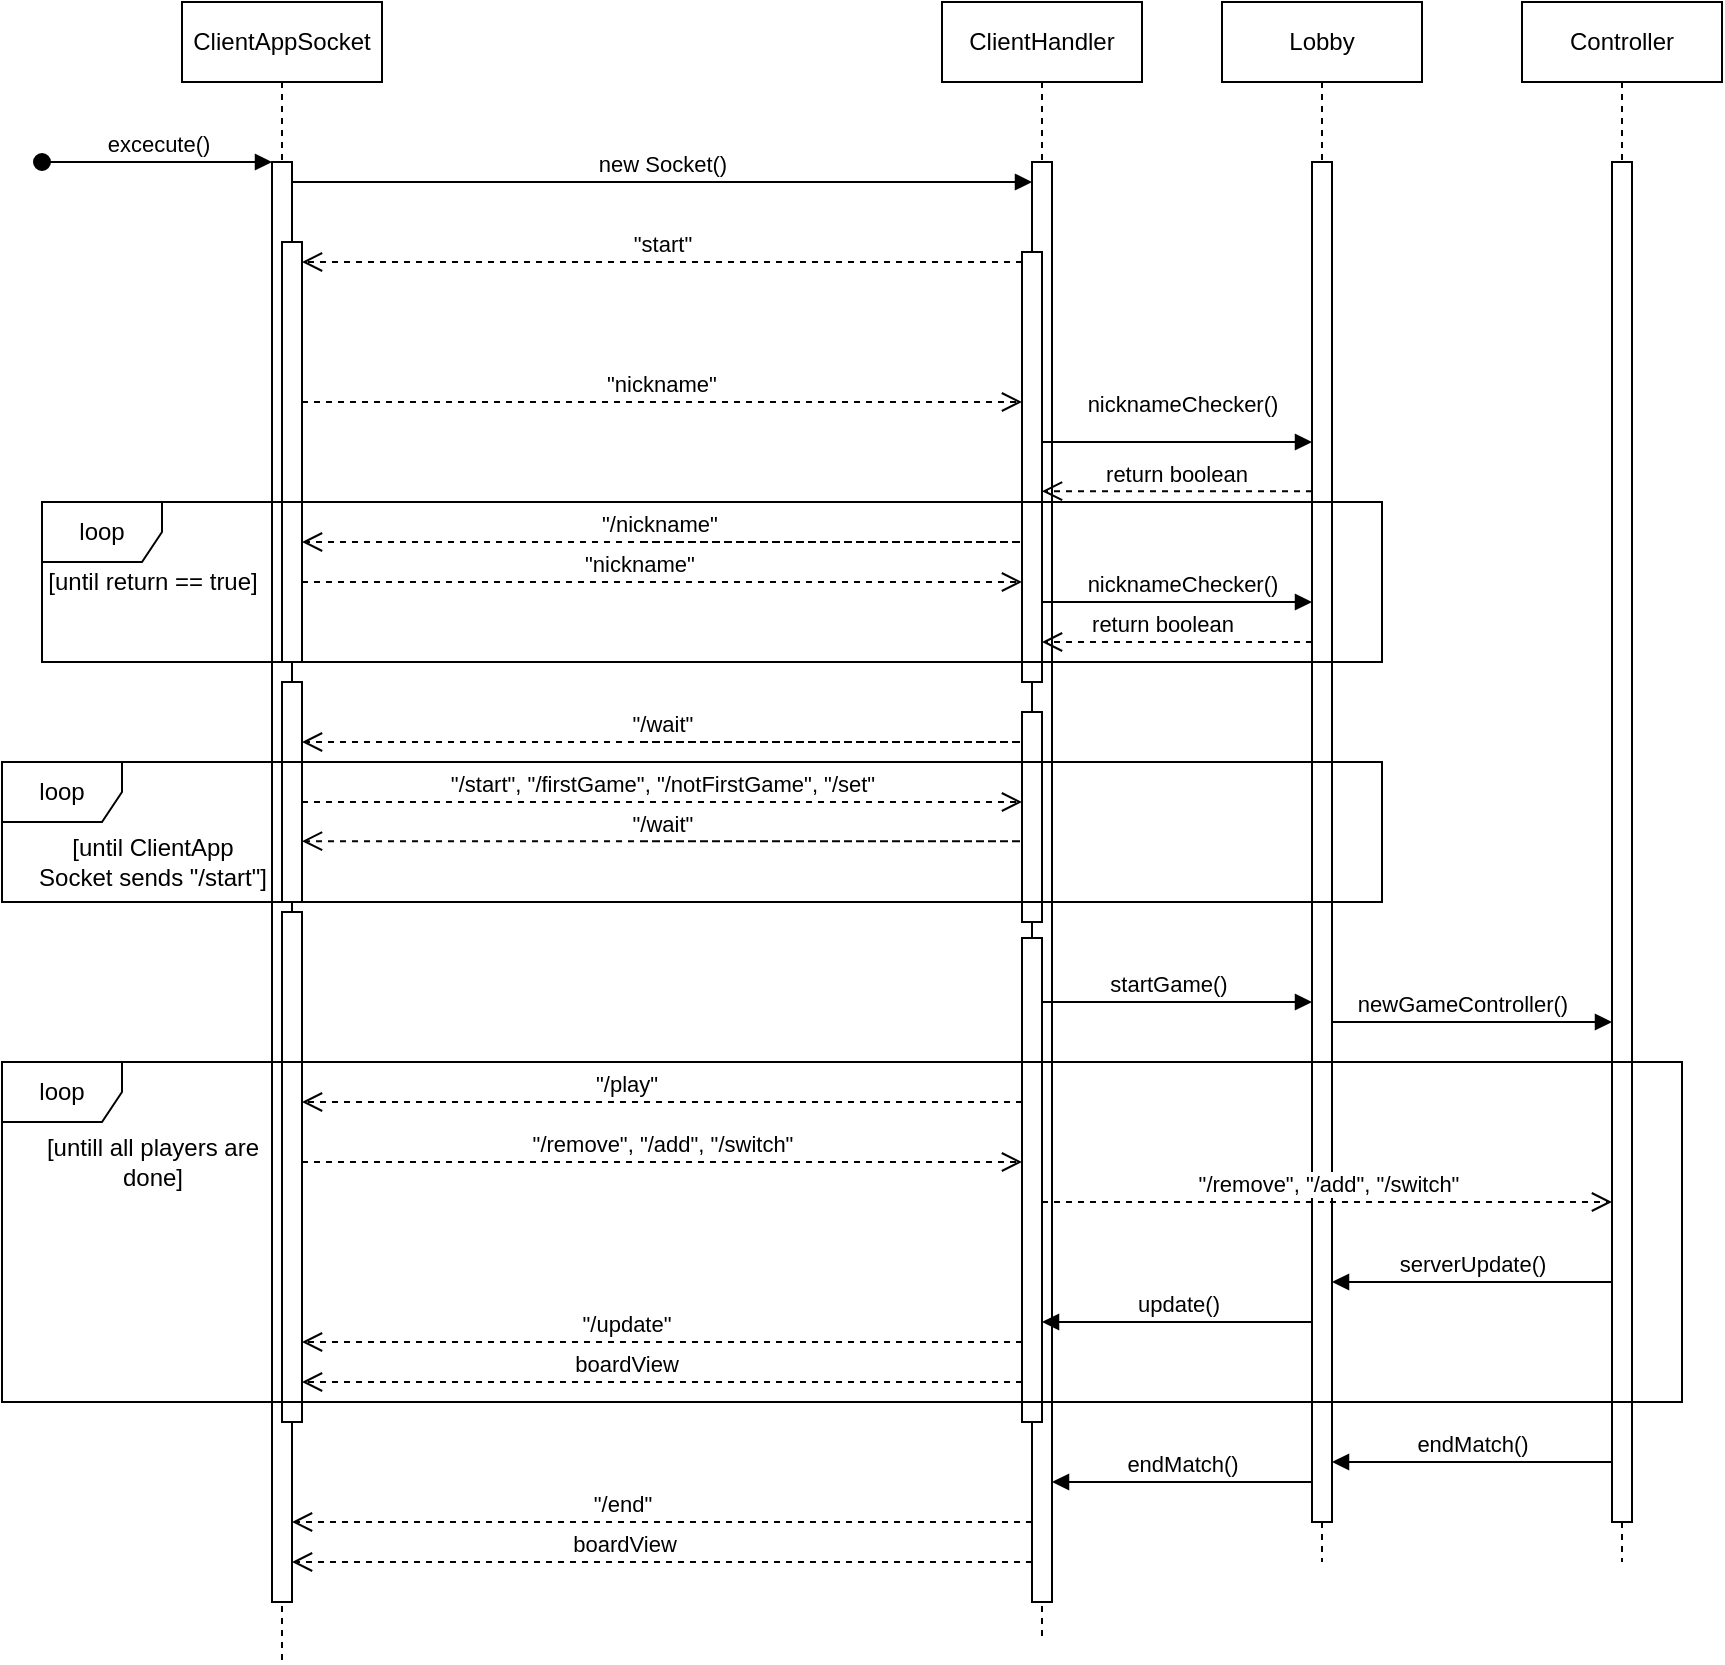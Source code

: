 <mxfile version="21.4.0">
  <diagram name="Page-1" id="2YBvvXClWsGukQMizWep">
    <mxGraphModel dx="2284" dy="888" grid="1" gridSize="10" guides="1" tooltips="1" connect="1" arrows="1" fold="1" page="1" pageScale="1" pageWidth="850" pageHeight="1100" math="0" shadow="0">
      <root>
        <mxCell id="0" />
        <mxCell id="1" parent="0" />
        <mxCell id="8cJoLweVhxQouU0fmZG0-22" value="&quot;/play&quot;" style="html=1;verticalAlign=bottom;endArrow=open;dashed=1;endSize=8;edgeStyle=elbowEdgeStyle;elbow=vertical;curved=0;rounded=0;" parent="1" source="8cJoLweVhxQouU0fmZG0-24" target="8cJoLweVhxQouU0fmZG0-23" edge="1">
          <mxGeometry x="0.1" relative="1" as="geometry">
            <mxPoint x="65" y="510" as="targetPoint" />
            <Array as="points">
              <mxPoint x="270" y="580" />
              <mxPoint x="210" y="530" />
              <mxPoint x="150" y="550" />
              <mxPoint x="430" y="510" />
            </Array>
            <mxPoint x="420" y="510" as="sourcePoint" />
            <mxPoint as="offset" />
          </mxGeometry>
        </mxCell>
        <mxCell id="aM9ryv3xv72pqoxQDRHE-1" value="ClientAppSocket" style="shape=umlLifeline;perimeter=lifelinePerimeter;whiteSpace=wrap;html=1;container=0;dropTarget=0;collapsible=0;recursiveResize=0;outlineConnect=0;portConstraint=eastwest;newEdgeStyle={&quot;edgeStyle&quot;:&quot;elbowEdgeStyle&quot;,&quot;elbow&quot;:&quot;vertical&quot;,&quot;curved&quot;:0,&quot;rounded&quot;:0};" parent="1" vertex="1">
          <mxGeometry y="30" width="100" height="830" as="geometry" />
        </mxCell>
        <mxCell id="aM9ryv3xv72pqoxQDRHE-2" value="" style="html=1;points=[];perimeter=orthogonalPerimeter;outlineConnect=0;targetShapes=umlLifeline;portConstraint=eastwest;newEdgeStyle={&quot;edgeStyle&quot;:&quot;elbowEdgeStyle&quot;,&quot;elbow&quot;:&quot;vertical&quot;,&quot;curved&quot;:0,&quot;rounded&quot;:0};" parent="aM9ryv3xv72pqoxQDRHE-1" vertex="1">
          <mxGeometry x="45" y="80" width="10" height="720" as="geometry" />
        </mxCell>
        <mxCell id="aM9ryv3xv72pqoxQDRHE-3" value="excecute()" style="html=1;verticalAlign=bottom;startArrow=oval;endArrow=block;startSize=8;edgeStyle=elbowEdgeStyle;elbow=vertical;curved=0;rounded=0;" parent="aM9ryv3xv72pqoxQDRHE-1" target="aM9ryv3xv72pqoxQDRHE-2" edge="1">
          <mxGeometry relative="1" as="geometry">
            <mxPoint x="-70" y="80" as="sourcePoint" />
            <Array as="points">
              <mxPoint x="-30" y="80" />
            </Array>
          </mxGeometry>
        </mxCell>
        <mxCell id="aM9ryv3xv72pqoxQDRHE-4" value="" style="html=1;points=[];perimeter=orthogonalPerimeter;outlineConnect=0;targetShapes=umlLifeline;portConstraint=eastwest;newEdgeStyle={&quot;edgeStyle&quot;:&quot;elbowEdgeStyle&quot;,&quot;elbow&quot;:&quot;vertical&quot;,&quot;curved&quot;:0,&quot;rounded&quot;:0};" parent="aM9ryv3xv72pqoxQDRHE-1" vertex="1">
          <mxGeometry x="50" y="120" width="10" height="210" as="geometry" />
        </mxCell>
        <mxCell id="8cJoLweVhxQouU0fmZG0-16" value="" style="html=1;points=[];perimeter=orthogonalPerimeter;outlineConnect=0;targetShapes=umlLifeline;portConstraint=eastwest;newEdgeStyle={&quot;edgeStyle&quot;:&quot;elbowEdgeStyle&quot;,&quot;elbow&quot;:&quot;vertical&quot;,&quot;curved&quot;:0,&quot;rounded&quot;:0};" parent="aM9ryv3xv72pqoxQDRHE-1" vertex="1">
          <mxGeometry x="50" y="340" width="10" height="110" as="geometry" />
        </mxCell>
        <mxCell id="8cJoLweVhxQouU0fmZG0-23" value="" style="html=1;points=[];perimeter=orthogonalPerimeter;outlineConnect=0;targetShapes=umlLifeline;portConstraint=eastwest;newEdgeStyle={&quot;edgeStyle&quot;:&quot;elbowEdgeStyle&quot;,&quot;elbow&quot;:&quot;vertical&quot;,&quot;curved&quot;:0,&quot;rounded&quot;:0};" parent="aM9ryv3xv72pqoxQDRHE-1" vertex="1">
          <mxGeometry x="50" y="455" width="10" height="255" as="geometry" />
        </mxCell>
        <mxCell id="aM9ryv3xv72pqoxQDRHE-5" value="ClientHandler" style="shape=umlLifeline;perimeter=lifelinePerimeter;whiteSpace=wrap;html=1;container=0;dropTarget=0;collapsible=0;recursiveResize=0;outlineConnect=0;portConstraint=eastwest;newEdgeStyle={&quot;edgeStyle&quot;:&quot;elbowEdgeStyle&quot;,&quot;elbow&quot;:&quot;vertical&quot;,&quot;curved&quot;:0,&quot;rounded&quot;:0};" parent="1" vertex="1">
          <mxGeometry x="380" y="30" width="100" height="820" as="geometry" />
        </mxCell>
        <mxCell id="aM9ryv3xv72pqoxQDRHE-6" value="" style="html=1;points=[];perimeter=orthogonalPerimeter;outlineConnect=0;targetShapes=umlLifeline;portConstraint=eastwest;newEdgeStyle={&quot;edgeStyle&quot;:&quot;elbowEdgeStyle&quot;,&quot;elbow&quot;:&quot;vertical&quot;,&quot;curved&quot;:0,&quot;rounded&quot;:0};" parent="aM9ryv3xv72pqoxQDRHE-5" vertex="1">
          <mxGeometry x="45" y="80" width="10" height="720" as="geometry" />
        </mxCell>
        <mxCell id="8cJoLweVhxQouU0fmZG0-4" value="" style="html=1;points=[];perimeter=orthogonalPerimeter;outlineConnect=0;targetShapes=umlLifeline;portConstraint=eastwest;newEdgeStyle={&quot;edgeStyle&quot;:&quot;elbowEdgeStyle&quot;,&quot;elbow&quot;:&quot;vertical&quot;,&quot;curved&quot;:0,&quot;rounded&quot;:0};" parent="aM9ryv3xv72pqoxQDRHE-5" vertex="1">
          <mxGeometry x="40" y="125" width="10" height="215" as="geometry" />
        </mxCell>
        <mxCell id="8cJoLweVhxQouU0fmZG0-15" value="" style="html=1;points=[];perimeter=orthogonalPerimeter;outlineConnect=0;targetShapes=umlLifeline;portConstraint=eastwest;newEdgeStyle={&quot;edgeStyle&quot;:&quot;elbowEdgeStyle&quot;,&quot;elbow&quot;:&quot;vertical&quot;,&quot;curved&quot;:0,&quot;rounded&quot;:0};" parent="aM9ryv3xv72pqoxQDRHE-5" vertex="1">
          <mxGeometry x="40" y="355" width="10" height="105" as="geometry" />
        </mxCell>
        <mxCell id="8cJoLweVhxQouU0fmZG0-24" value="" style="html=1;points=[];perimeter=orthogonalPerimeter;outlineConnect=0;targetShapes=umlLifeline;portConstraint=eastwest;newEdgeStyle={&quot;edgeStyle&quot;:&quot;elbowEdgeStyle&quot;,&quot;elbow&quot;:&quot;vertical&quot;,&quot;curved&quot;:0,&quot;rounded&quot;:0};" parent="aM9ryv3xv72pqoxQDRHE-5" vertex="1">
          <mxGeometry x="40" y="468" width="10" height="242" as="geometry" />
        </mxCell>
        <mxCell id="aM9ryv3xv72pqoxQDRHE-7" value="new Socket()" style="html=1;verticalAlign=bottom;endArrow=block;edgeStyle=elbowEdgeStyle;elbow=vertical;curved=0;rounded=0;" parent="1" source="aM9ryv3xv72pqoxQDRHE-2" target="aM9ryv3xv72pqoxQDRHE-6" edge="1">
          <mxGeometry relative="1" as="geometry">
            <mxPoint x="195" y="130" as="sourcePoint" />
            <Array as="points">
              <mxPoint x="180" y="120" />
            </Array>
            <mxPoint as="offset" />
          </mxGeometry>
        </mxCell>
        <mxCell id="aM9ryv3xv72pqoxQDRHE-10" value="&quot;nickname&quot;&amp;nbsp;" style="html=1;verticalAlign=bottom;endArrow=open;dashed=1;endSize=8;edgeStyle=elbowEdgeStyle;elbow=vertical;curved=0;rounded=0;" parent="1" source="aM9ryv3xv72pqoxQDRHE-4" edge="1">
          <mxGeometry x="0.004" relative="1" as="geometry">
            <mxPoint x="420" y="230" as="targetPoint" />
            <Array as="points">
              <mxPoint x="180" y="230" />
            </Array>
            <mxPoint as="offset" />
          </mxGeometry>
        </mxCell>
        <mxCell id="8cJoLweVhxQouU0fmZG0-1" value="Controller" style="shape=umlLifeline;perimeter=lifelinePerimeter;whiteSpace=wrap;html=1;container=0;dropTarget=0;collapsible=0;recursiveResize=0;outlineConnect=0;portConstraint=eastwest;newEdgeStyle={&quot;edgeStyle&quot;:&quot;elbowEdgeStyle&quot;,&quot;elbow&quot;:&quot;vertical&quot;,&quot;curved&quot;:0,&quot;rounded&quot;:0};" parent="1" vertex="1">
          <mxGeometry x="670" y="30" width="100" height="780" as="geometry" />
        </mxCell>
        <mxCell id="8cJoLweVhxQouU0fmZG0-2" value="" style="html=1;points=[];perimeter=orthogonalPerimeter;outlineConnect=0;targetShapes=umlLifeline;portConstraint=eastwest;newEdgeStyle={&quot;edgeStyle&quot;:&quot;elbowEdgeStyle&quot;,&quot;elbow&quot;:&quot;vertical&quot;,&quot;curved&quot;:0,&quot;rounded&quot;:0};" parent="8cJoLweVhxQouU0fmZG0-1" vertex="1">
          <mxGeometry x="45" y="80" width="10" height="680" as="geometry" />
        </mxCell>
        <mxCell id="8cJoLweVhxQouU0fmZG0-3" value="&quot;start&quot;" style="html=1;verticalAlign=bottom;endArrow=open;dashed=1;endSize=8;edgeStyle=elbowEdgeStyle;elbow=vertical;curved=0;rounded=0;" parent="1" target="aM9ryv3xv72pqoxQDRHE-4" edge="1">
          <mxGeometry relative="1" as="geometry">
            <mxPoint x="100" y="160" as="targetPoint" />
            <Array as="points">
              <mxPoint x="195" y="160" />
            </Array>
            <mxPoint x="420" y="160" as="sourcePoint" />
          </mxGeometry>
        </mxCell>
        <mxCell id="8cJoLweVhxQouU0fmZG0-5" value="Lobby" style="shape=umlLifeline;perimeter=lifelinePerimeter;whiteSpace=wrap;html=1;container=0;dropTarget=0;collapsible=0;recursiveResize=0;outlineConnect=0;portConstraint=eastwest;newEdgeStyle={&quot;edgeStyle&quot;:&quot;elbowEdgeStyle&quot;,&quot;elbow&quot;:&quot;vertical&quot;,&quot;curved&quot;:0,&quot;rounded&quot;:0};" parent="1" vertex="1">
          <mxGeometry x="520" y="30" width="100" height="780" as="geometry" />
        </mxCell>
        <mxCell id="8cJoLweVhxQouU0fmZG0-6" value="" style="html=1;points=[];perimeter=orthogonalPerimeter;outlineConnect=0;targetShapes=umlLifeline;portConstraint=eastwest;newEdgeStyle={&quot;edgeStyle&quot;:&quot;elbowEdgeStyle&quot;,&quot;elbow&quot;:&quot;vertical&quot;,&quot;curved&quot;:0,&quot;rounded&quot;:0};" parent="8cJoLweVhxQouU0fmZG0-5" vertex="1">
          <mxGeometry x="45" y="80" width="10" height="680" as="geometry" />
        </mxCell>
        <mxCell id="8cJoLweVhxQouU0fmZG0-7" value="nicknameChecker()" style="html=1;verticalAlign=bottom;endArrow=block;edgeStyle=elbowEdgeStyle;elbow=vertical;curved=0;rounded=0;" parent="1" target="8cJoLweVhxQouU0fmZG0-6" edge="1">
          <mxGeometry x="0.395" y="10" relative="1" as="geometry">
            <mxPoint x="430" y="170" as="sourcePoint" />
            <Array as="points">
              <mxPoint x="480" y="250" />
              <mxPoint x="460" y="300" />
              <mxPoint x="480" y="170" />
              <mxPoint x="550" y="170" />
            </Array>
            <mxPoint x="795" y="170" as="targetPoint" />
            <mxPoint as="offset" />
          </mxGeometry>
        </mxCell>
        <mxCell id="8cJoLweVhxQouU0fmZG0-8" value="nicknameChecker()" style="html=1;verticalAlign=bottom;endArrow=block;edgeStyle=elbowEdgeStyle;elbow=vertical;curved=0;rounded=0;" parent="1" target="8cJoLweVhxQouU0fmZG0-6" edge="1">
          <mxGeometry x="0.447" relative="1" as="geometry">
            <mxPoint x="430" y="230" as="sourcePoint" />
            <Array as="points">
              <mxPoint x="470" y="330" />
              <mxPoint x="480" y="320" />
              <mxPoint x="480" y="360" />
            </Array>
            <mxPoint x="560" y="230" as="targetPoint" />
            <mxPoint as="offset" />
          </mxGeometry>
        </mxCell>
        <mxCell id="8cJoLweVhxQouU0fmZG0-9" value="&quot;nickname&quot;&amp;nbsp;" style="html=1;verticalAlign=bottom;endArrow=open;dashed=1;endSize=8;edgeStyle=elbowEdgeStyle;elbow=vertical;curved=0;rounded=0;" parent="1" edge="1">
          <mxGeometry x="-0.056" relative="1" as="geometry">
            <mxPoint x="420" y="320" as="targetPoint" />
            <Array as="points">
              <mxPoint x="180" y="320" />
            </Array>
            <mxPoint x="60" y="320" as="sourcePoint" />
            <mxPoint as="offset" />
          </mxGeometry>
        </mxCell>
        <mxCell id="8cJoLweVhxQouU0fmZG0-10" value="&quot;/nickname&quot;&amp;nbsp;" style="html=1;verticalAlign=bottom;endArrow=open;dashed=1;endSize=8;edgeStyle=elbowEdgeStyle;elbow=vertical;curved=0;rounded=0;" parent="1" edge="1">
          <mxGeometry x="0.347" relative="1" as="geometry">
            <mxPoint x="60" y="300" as="targetPoint" />
            <Array as="points">
              <mxPoint x="420" y="300" />
            </Array>
            <mxPoint x="230" y="300" as="sourcePoint" />
            <mxPoint as="offset" />
          </mxGeometry>
        </mxCell>
        <mxCell id="8cJoLweVhxQouU0fmZG0-11" value="return boolean" style="html=1;verticalAlign=bottom;endArrow=open;dashed=1;endSize=8;edgeStyle=elbowEdgeStyle;elbow=vertical;curved=0;rounded=0;" parent="1" edge="1">
          <mxGeometry x="0.004" relative="1" as="geometry">
            <mxPoint x="430" y="274.6" as="targetPoint" />
            <Array as="points">
              <mxPoint x="520" y="274.6" />
              <mxPoint x="190" y="244.6" />
            </Array>
            <mxPoint x="565" y="274.6" as="sourcePoint" />
            <mxPoint as="offset" />
          </mxGeometry>
        </mxCell>
        <mxCell id="8cJoLweVhxQouU0fmZG0-12" value="loop" style="shape=umlFrame;whiteSpace=wrap;html=1;pointerEvents=0;" parent="1" vertex="1">
          <mxGeometry x="-70" y="280" width="670" height="80" as="geometry" />
        </mxCell>
        <mxCell id="8cJoLweVhxQouU0fmZG0-13" value="return boolean" style="html=1;verticalAlign=bottom;endArrow=open;dashed=1;endSize=8;edgeStyle=elbowEdgeStyle;elbow=vertical;curved=0;rounded=0;" parent="1" edge="1">
          <mxGeometry x="0.111" relative="1" as="geometry">
            <mxPoint x="430" y="350" as="targetPoint" />
            <Array as="points">
              <mxPoint x="520" y="350" />
              <mxPoint x="190" y="320" />
            </Array>
            <mxPoint x="565" y="350" as="sourcePoint" />
            <mxPoint as="offset" />
          </mxGeometry>
        </mxCell>
        <mxCell id="8cJoLweVhxQouU0fmZG0-14" value="[until return == true]" style="text;html=1;align=center;verticalAlign=middle;resizable=0;points=[];autosize=1;strokeColor=none;fillColor=none;" parent="1" vertex="1">
          <mxGeometry x="-80" y="305" width="130" height="30" as="geometry" />
        </mxCell>
        <mxCell id="8cJoLweVhxQouU0fmZG0-17" value="&quot;/wait&quot;" style="html=1;verticalAlign=bottom;endArrow=open;dashed=1;endSize=8;edgeStyle=elbowEdgeStyle;elbow=vertical;curved=0;rounded=0;" parent="1" edge="1">
          <mxGeometry x="0.347" relative="1" as="geometry">
            <mxPoint x="60" y="400" as="targetPoint" />
            <Array as="points">
              <mxPoint x="420" y="400" />
            </Array>
            <mxPoint x="230" y="400" as="sourcePoint" />
            <mxPoint as="offset" />
          </mxGeometry>
        </mxCell>
        <mxCell id="8cJoLweVhxQouU0fmZG0-18" value="loop" style="shape=umlFrame;whiteSpace=wrap;html=1;pointerEvents=0;" parent="1" vertex="1">
          <mxGeometry x="-90" y="410" width="690" height="70" as="geometry" />
        </mxCell>
        <mxCell id="8cJoLweVhxQouU0fmZG0-19" value="[until ClientApp&lt;br&gt;Socket sends &quot;/start&quot;]" style="text;html=1;align=center;verticalAlign=middle;resizable=0;points=[];autosize=1;strokeColor=none;fillColor=none;" parent="1" vertex="1">
          <mxGeometry x="-85" y="440" width="140" height="40" as="geometry" />
        </mxCell>
        <mxCell id="8cJoLweVhxQouU0fmZG0-20" value="&quot;/start&quot;, &quot;/firstGame&quot;, &quot;/notFirstGame&quot;, &quot;/set&quot;" style="html=1;verticalAlign=bottom;endArrow=open;dashed=1;endSize=8;edgeStyle=elbowEdgeStyle;elbow=vertical;curved=0;rounded=0;" parent="1" source="8cJoLweVhxQouU0fmZG0-16" target="8cJoLweVhxQouU0fmZG0-15" edge="1">
          <mxGeometry relative="1" as="geometry">
            <mxPoint x="340" y="590" as="targetPoint" />
            <Array as="points">
              <mxPoint x="240" y="430" />
            </Array>
            <mxPoint x="235" y="440" as="sourcePoint" />
            <mxPoint as="offset" />
          </mxGeometry>
        </mxCell>
        <mxCell id="8cJoLweVhxQouU0fmZG0-21" value="&quot;/wait&quot;" style="html=1;verticalAlign=bottom;endArrow=open;dashed=1;endSize=8;edgeStyle=elbowEdgeStyle;elbow=vertical;curved=0;rounded=0;" parent="1" edge="1">
          <mxGeometry x="0.347" relative="1" as="geometry">
            <mxPoint x="60" y="449.6" as="targetPoint" />
            <Array as="points">
              <mxPoint x="420" y="449.6" />
            </Array>
            <mxPoint x="230" y="449.6" as="sourcePoint" />
            <mxPoint as="offset" />
          </mxGeometry>
        </mxCell>
        <mxCell id="8cJoLweVhxQouU0fmZG0-26" value="loop" style="shape=umlFrame;whiteSpace=wrap;html=1;pointerEvents=0;" parent="1" vertex="1">
          <mxGeometry x="-90" y="560" width="840" height="170" as="geometry" />
        </mxCell>
        <mxCell id="8cJoLweVhxQouU0fmZG0-27" value="&quot;/remove&quot;, &quot;/add&quot;, &quot;/switch&quot;" style="html=1;verticalAlign=bottom;endArrow=open;dashed=1;endSize=8;edgeStyle=elbowEdgeStyle;elbow=vertical;curved=0;rounded=0;" parent="1" edge="1">
          <mxGeometry relative="1" as="geometry">
            <mxPoint x="420" y="610" as="targetPoint" />
            <Array as="points">
              <mxPoint x="240" y="610" />
            </Array>
            <mxPoint x="60" y="610" as="sourcePoint" />
            <mxPoint as="offset" />
          </mxGeometry>
        </mxCell>
        <mxCell id="8cJoLweVhxQouU0fmZG0-28" value="newGameController()" style="html=1;verticalAlign=bottom;endArrow=block;edgeStyle=elbowEdgeStyle;elbow=vertical;curved=0;rounded=0;" parent="1" source="8cJoLweVhxQouU0fmZG0-6" target="8cJoLweVhxQouU0fmZG0-2" edge="1">
          <mxGeometry x="-0.074" relative="1" as="geometry">
            <mxPoint x="580" y="500" as="sourcePoint" />
            <Array as="points">
              <mxPoint x="600" y="540" />
              <mxPoint x="650" y="510" />
              <mxPoint x="620" y="500" />
              <mxPoint x="630" y="490" />
              <mxPoint x="630" y="530" />
            </Array>
            <mxPoint x="715" y="500" as="targetPoint" />
            <mxPoint as="offset" />
          </mxGeometry>
        </mxCell>
        <mxCell id="8cJoLweVhxQouU0fmZG0-29" value="startGame()" style="html=1;verticalAlign=bottom;endArrow=block;edgeStyle=elbowEdgeStyle;elbow=vertical;curved=0;rounded=0;" parent="1" source="8cJoLweVhxQouU0fmZG0-24" target="8cJoLweVhxQouU0fmZG0-6" edge="1">
          <mxGeometry x="-0.071" relative="1" as="geometry">
            <mxPoint x="425" y="530" as="sourcePoint" />
            <Array as="points">
              <mxPoint x="450" y="530" />
              <mxPoint x="500" y="500" />
              <mxPoint x="470" y="490" />
              <mxPoint x="480" y="480" />
              <mxPoint x="480" y="520" />
            </Array>
            <mxPoint x="565" y="530" as="targetPoint" />
            <mxPoint as="offset" />
          </mxGeometry>
        </mxCell>
        <mxCell id="8cJoLweVhxQouU0fmZG0-30" value="&quot;/remove&quot;, &quot;/add&quot;, &quot;/switch&quot;" style="html=1;verticalAlign=bottom;endArrow=open;dashed=1;endSize=8;edgeStyle=elbowEdgeStyle;elbow=vertical;curved=0;rounded=0;" parent="1" target="8cJoLweVhxQouU0fmZG0-2" edge="1">
          <mxGeometry relative="1" as="geometry">
            <mxPoint x="790" y="630" as="targetPoint" />
            <Array as="points">
              <mxPoint x="610" y="630" />
            </Array>
            <mxPoint x="430" y="630" as="sourcePoint" />
            <mxPoint as="offset" />
          </mxGeometry>
        </mxCell>
        <mxCell id="8cJoLweVhxQouU0fmZG0-31" value="serverUpdate()" style="html=1;verticalAlign=bottom;endArrow=block;edgeStyle=elbowEdgeStyle;elbow=vertical;curved=0;rounded=0;" parent="1" source="8cJoLweVhxQouU0fmZG0-2" target="8cJoLweVhxQouU0fmZG0-6" edge="1">
          <mxGeometry x="0.006" relative="1" as="geometry">
            <mxPoint x="730" y="680" as="sourcePoint" />
            <Array as="points">
              <mxPoint x="645" y="670" />
              <mxPoint x="645" y="630" />
              <mxPoint x="635" y="640" />
              <mxPoint x="665" y="650" />
              <mxPoint x="615" y="680" />
            </Array>
            <mxPoint x="590" y="680" as="targetPoint" />
            <mxPoint as="offset" />
          </mxGeometry>
        </mxCell>
        <mxCell id="8cJoLweVhxQouU0fmZG0-32" value="update()" style="html=1;verticalAlign=bottom;endArrow=block;edgeStyle=elbowEdgeStyle;elbow=vertical;curved=0;rounded=0;" parent="1" source="8cJoLweVhxQouU0fmZG0-6" target="8cJoLweVhxQouU0fmZG0-24" edge="1">
          <mxGeometry x="-0.004" relative="1" as="geometry">
            <mxPoint x="580" y="700" as="sourcePoint" />
            <Array as="points">
              <mxPoint x="480" y="690" />
              <mxPoint x="510" y="700" />
              <mxPoint x="510" y="660" />
              <mxPoint x="500" y="670" />
              <mxPoint x="530" y="680" />
              <mxPoint x="480" y="710" />
            </Array>
            <mxPoint x="440" y="700" as="targetPoint" />
            <mxPoint as="offset" />
          </mxGeometry>
        </mxCell>
        <mxCell id="8cJoLweVhxQouU0fmZG0-34" value="&quot;/update&quot;" style="html=1;verticalAlign=bottom;endArrow=open;dashed=1;endSize=8;edgeStyle=elbowEdgeStyle;elbow=vertical;curved=0;rounded=0;" parent="1" edge="1">
          <mxGeometry x="0.1" relative="1" as="geometry">
            <mxPoint x="60" y="700" as="targetPoint" />
            <Array as="points">
              <mxPoint x="270" y="700" />
              <mxPoint x="210" y="650" />
              <mxPoint x="150" y="670" />
              <mxPoint x="430" y="630" />
            </Array>
            <mxPoint x="420" y="700" as="sourcePoint" />
            <mxPoint as="offset" />
          </mxGeometry>
        </mxCell>
        <mxCell id="8cJoLweVhxQouU0fmZG0-35" value="boardView" style="html=1;verticalAlign=bottom;endArrow=open;dashed=1;endSize=8;edgeStyle=elbowEdgeStyle;elbow=vertical;curved=0;rounded=0;" parent="1" source="8cJoLweVhxQouU0fmZG0-24" target="8cJoLweVhxQouU0fmZG0-23" edge="1">
          <mxGeometry x="0.102" relative="1" as="geometry">
            <mxPoint x="65" y="720" as="targetPoint" />
            <Array as="points">
              <mxPoint x="275" y="720" />
              <mxPoint x="215" y="670" />
              <mxPoint x="155" y="690" />
              <mxPoint x="435" y="650" />
            </Array>
            <mxPoint x="425" y="720" as="sourcePoint" />
            <mxPoint as="offset" />
          </mxGeometry>
        </mxCell>
        <mxCell id="8cJoLweVhxQouU0fmZG0-36" value="[untill all players are&lt;br&gt;done]" style="text;html=1;align=center;verticalAlign=middle;resizable=0;points=[];autosize=1;strokeColor=none;fillColor=none;" parent="1" vertex="1">
          <mxGeometry x="-80" y="590" width="130" height="40" as="geometry" />
        </mxCell>
        <mxCell id="8cJoLweVhxQouU0fmZG0-37" value="endMatch()" style="html=1;verticalAlign=bottom;endArrow=block;edgeStyle=elbowEdgeStyle;elbow=vertical;curved=0;rounded=0;" parent="1" source="8cJoLweVhxQouU0fmZG0-2" target="8cJoLweVhxQouU0fmZG0-6" edge="1">
          <mxGeometry x="0.006" relative="1" as="geometry">
            <mxPoint x="710" y="760" as="sourcePoint" />
            <Array as="points">
              <mxPoint x="640" y="760" />
              <mxPoint x="640" y="720" />
              <mxPoint x="630" y="730" />
              <mxPoint x="660" y="740" />
              <mxPoint x="610" y="770" />
            </Array>
            <mxPoint x="570" y="760" as="targetPoint" />
            <mxPoint as="offset" />
          </mxGeometry>
        </mxCell>
        <mxCell id="8cJoLweVhxQouU0fmZG0-38" value="endMatch()" style="html=1;verticalAlign=bottom;endArrow=block;edgeStyle=elbowEdgeStyle;elbow=vertical;curved=0;rounded=0;" parent="1" source="8cJoLweVhxQouU0fmZG0-6" target="aM9ryv3xv72pqoxQDRHE-6" edge="1">
          <mxGeometry x="-0.003" relative="1" as="geometry">
            <mxPoint x="575" y="700" as="sourcePoint" />
            <Array as="points">
              <mxPoint x="520" y="770" />
              <mxPoint x="560" y="760" />
              <mxPoint x="520" y="710" />
              <mxPoint x="520" y="670" />
              <mxPoint x="510" y="680" />
              <mxPoint x="540" y="690" />
              <mxPoint x="490" y="720" />
            </Array>
            <mxPoint x="440" y="700" as="targetPoint" />
            <mxPoint as="offset" />
          </mxGeometry>
        </mxCell>
        <mxCell id="8cJoLweVhxQouU0fmZG0-39" value="&quot;/end&quot;" style="html=1;verticalAlign=bottom;endArrow=open;dashed=1;endSize=8;edgeStyle=elbowEdgeStyle;elbow=vertical;curved=0;rounded=0;" parent="1" target="aM9ryv3xv72pqoxQDRHE-2" edge="1">
          <mxGeometry x="0.108" relative="1" as="geometry">
            <mxPoint x="65" y="790" as="targetPoint" />
            <Array as="points">
              <mxPoint x="275" y="790" />
              <mxPoint x="215" y="740" />
              <mxPoint x="155" y="760" />
              <mxPoint x="435" y="720" />
            </Array>
            <mxPoint x="425" y="790" as="sourcePoint" />
            <mxPoint as="offset" />
          </mxGeometry>
        </mxCell>
        <mxCell id="8cJoLweVhxQouU0fmZG0-40" value="boardView" style="html=1;verticalAlign=bottom;endArrow=open;dashed=1;endSize=8;edgeStyle=elbowEdgeStyle;elbow=vertical;curved=0;rounded=0;" parent="1" source="aM9ryv3xv72pqoxQDRHE-6" edge="1">
          <mxGeometry x="0.102" relative="1" as="geometry">
            <mxPoint x="55" y="810" as="targetPoint" />
            <Array as="points">
              <mxPoint x="270" y="810" />
              <mxPoint x="210" y="760" />
              <mxPoint x="150" y="780" />
              <mxPoint x="430" y="740" />
            </Array>
            <mxPoint x="415" y="810" as="sourcePoint" />
            <mxPoint as="offset" />
          </mxGeometry>
        </mxCell>
      </root>
    </mxGraphModel>
  </diagram>
</mxfile>
